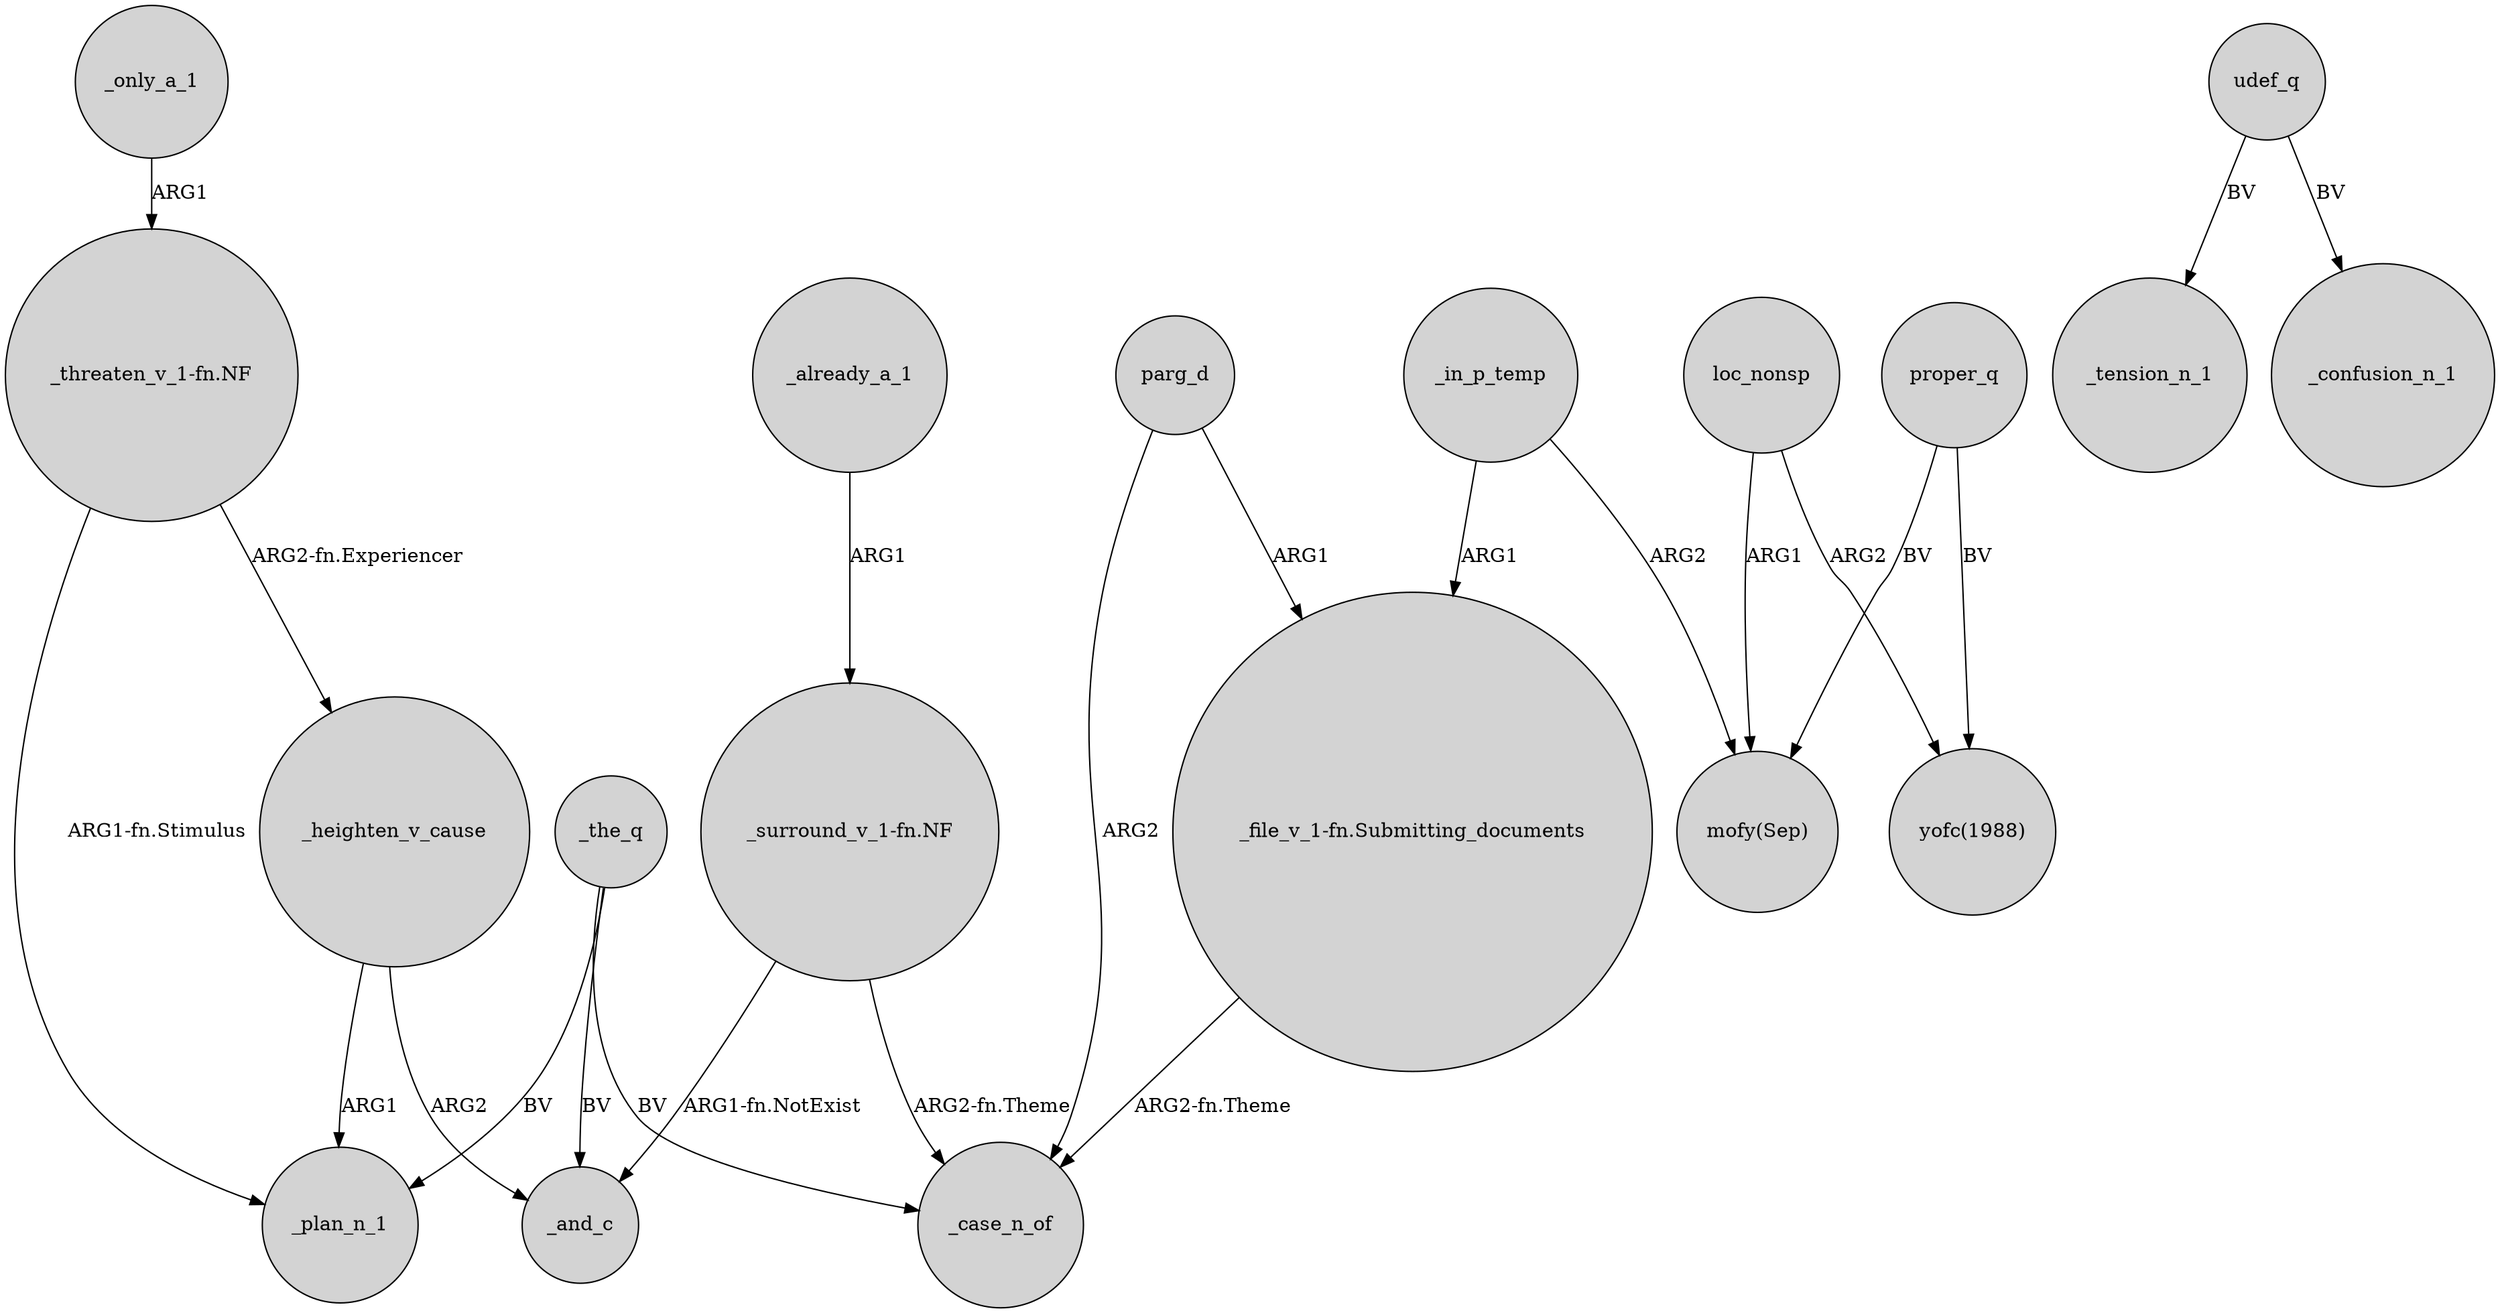 digraph {
	node [shape=circle style=filled]
	_the_q -> _and_c [label=BV]
	_heighten_v_cause -> _plan_n_1 [label=ARG1]
	"_file_v_1-fn.Submitting_documents" -> _case_n_of [label="ARG2-fn.Theme"]
	_the_q -> _case_n_of [label=BV]
	_the_q -> _plan_n_1 [label=BV]
	parg_d -> "_file_v_1-fn.Submitting_documents" [label=ARG1]
	proper_q -> "mofy(Sep)" [label=BV]
	"_threaten_v_1-fn.NF" -> _plan_n_1 [label="ARG1-fn.Stimulus"]
	_in_p_temp -> "_file_v_1-fn.Submitting_documents" [label=ARG1]
	loc_nonsp -> "mofy(Sep)" [label=ARG1]
	udef_q -> _tension_n_1 [label=BV]
	"_threaten_v_1-fn.NF" -> _heighten_v_cause [label="ARG2-fn.Experiencer"]
	"_surround_v_1-fn.NF" -> _and_c [label="ARG1-fn.NotExist"]
	parg_d -> _case_n_of [label=ARG2]
	proper_q -> "yofc(1988)" [label=BV]
	udef_q -> _confusion_n_1 [label=BV]
	_already_a_1 -> "_surround_v_1-fn.NF" [label=ARG1]
	_heighten_v_cause -> _and_c [label=ARG2]
	"_surround_v_1-fn.NF" -> _case_n_of [label="ARG2-fn.Theme"]
	_only_a_1 -> "_threaten_v_1-fn.NF" [label=ARG1]
	_in_p_temp -> "mofy(Sep)" [label=ARG2]
	loc_nonsp -> "yofc(1988)" [label=ARG2]
}
